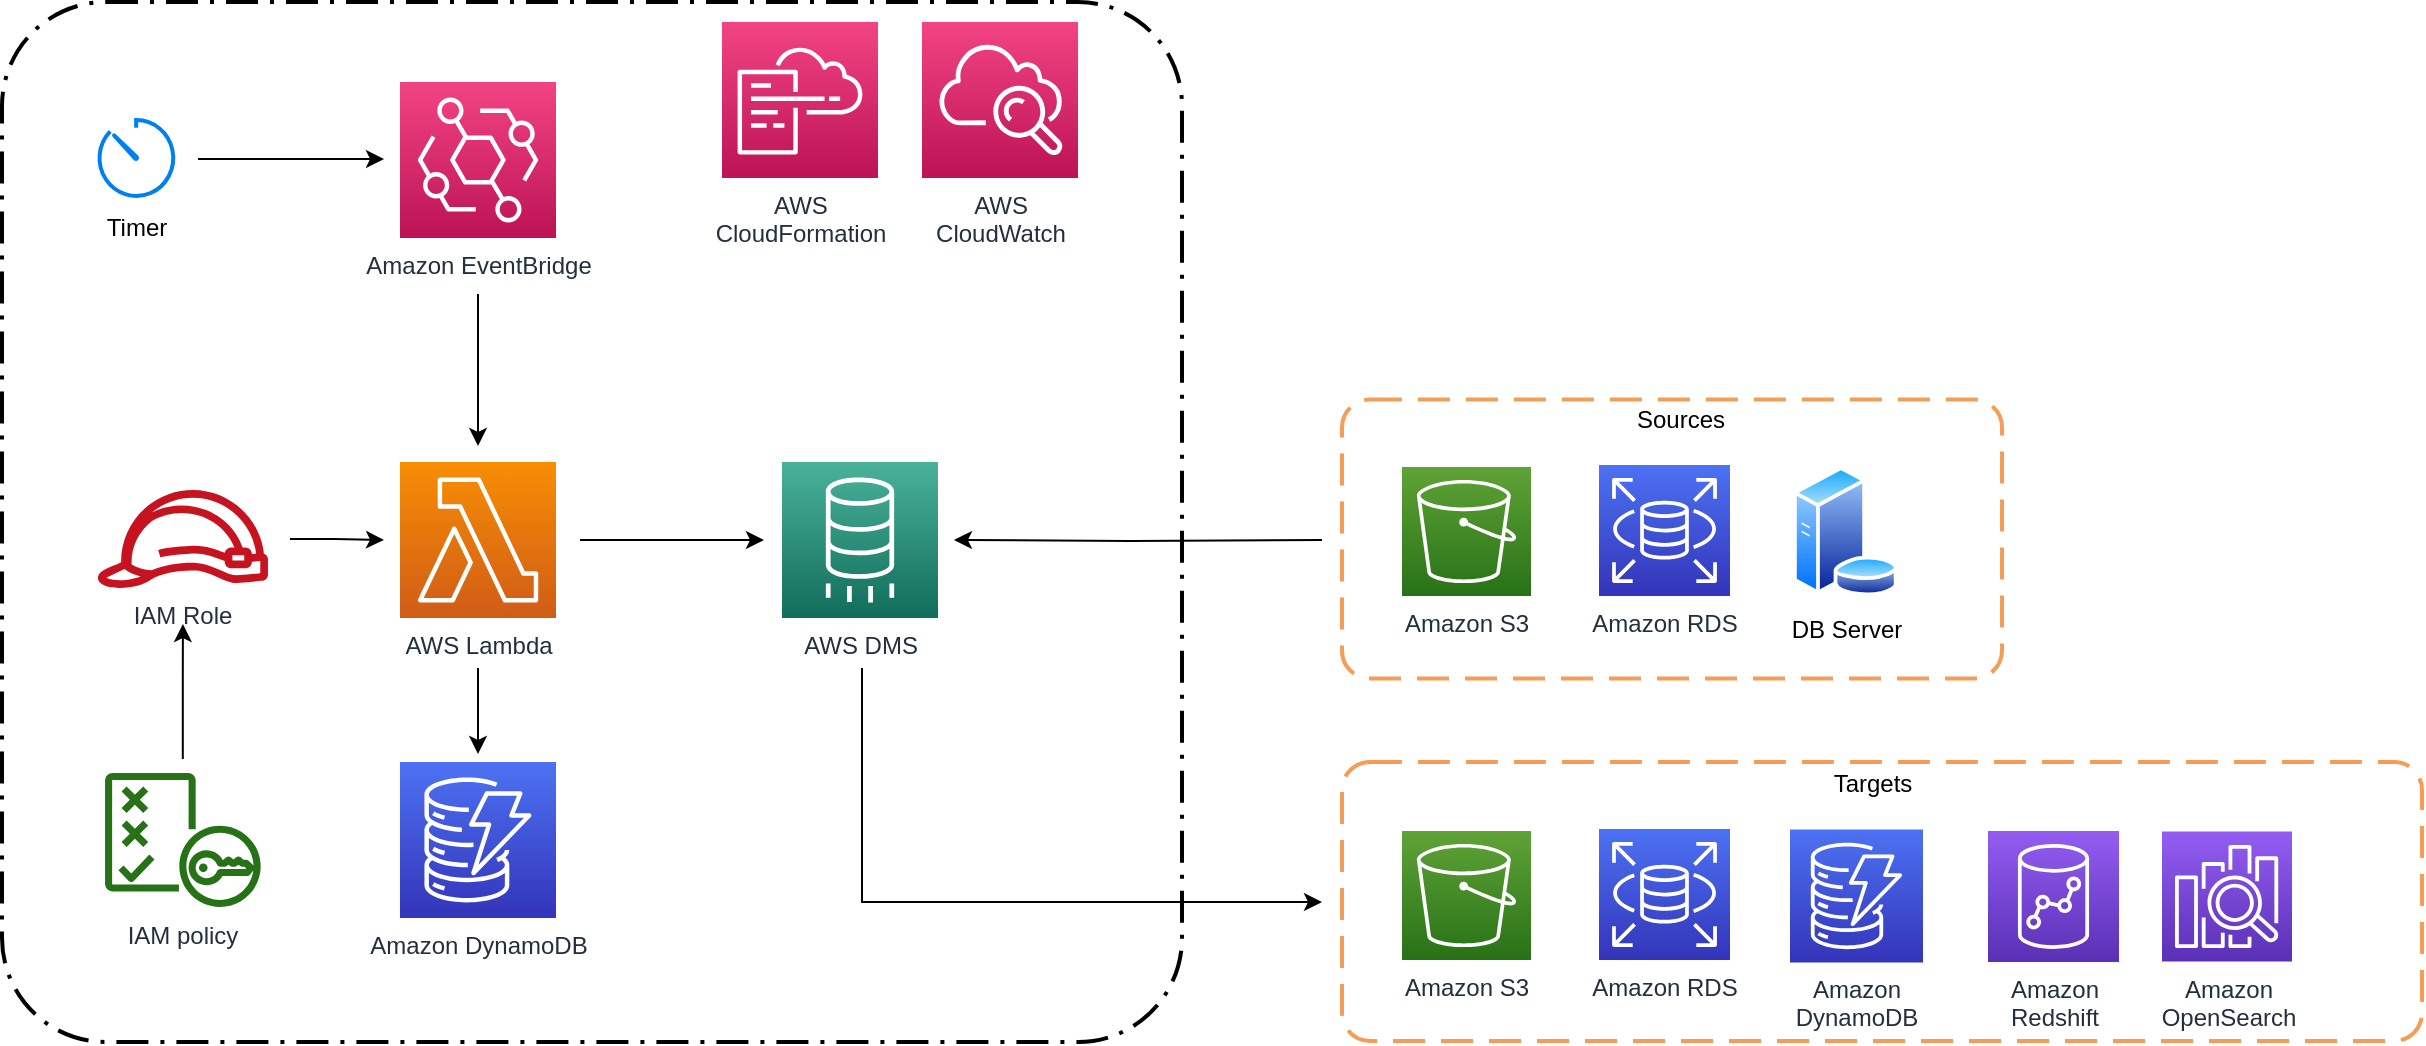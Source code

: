 <mxfile version="12.4.8" type="device"><diagram id="M_lvTl3Z1GvlbxtXzP1C" name="Page-1"><mxGraphModel dx="774" dy="964" grid="1" gridSize="10" guides="1" tooltips="1" connect="1" arrows="1" fold="1" page="1" pageScale="1" pageWidth="850" pageHeight="1100" math="0" shadow="0"><root><mxCell id="0"/><mxCell id="1" parent="0"/><mxCell id="GIsi_tDx4NwbjjqciDg_-32" value="" style="rounded=1;arcSize=10;dashed=1;strokeColor=#F59D56;fillColor=none;gradientColor=none;dashPattern=8 4;strokeWidth=2;" vertex="1" parent="1"><mxGeometry x="1800" y="480" width="540" height="139.5" as="geometry"/></mxCell><mxCell id="GIsi_tDx4NwbjjqciDg_-30" value="" style="rounded=1;arcSize=10;dashed=1;strokeColor=#F59D56;fillColor=none;gradientColor=none;dashPattern=8 4;strokeWidth=2;" vertex="1" parent="1"><mxGeometry x="1800" y="298.75" width="330" height="139.5" as="geometry"/></mxCell><mxCell id="GIsi_tDx4NwbjjqciDg_-1" value="" style="rounded=1;arcSize=10;dashed=1;fillColor=none;gradientColor=none;dashPattern=8 3 1 3;strokeWidth=2;" vertex="1" parent="1"><mxGeometry x="1130" y="100" width="590" height="520" as="geometry"/></mxCell><mxCell id="GIsi_tDx4NwbjjqciDg_-8" style="edgeStyle=orthogonalEdgeStyle;rounded=0;orthogonalLoop=1;jettySize=auto;html=1;targetPerimeterSpacing=8;sourcePerimeterSpacing=28;" edge="1" parent="1" source="GIsi_tDx4NwbjjqciDg_-2" target="GIsi_tDx4NwbjjqciDg_-6"><mxGeometry relative="1" as="geometry"/></mxCell><mxCell id="GIsi_tDx4NwbjjqciDg_-2" value="&lt;div&gt;Amazon EventBridge&lt;/div&gt;" style="outlineConnect=0;fontColor=#232F3E;gradientColor=#F34482;gradientDirection=north;fillColor=#BC1356;strokeColor=#ffffff;dashed=0;verticalLabelPosition=bottom;verticalAlign=top;align=center;html=1;fontSize=12;fontStyle=0;aspect=fixed;shape=mxgraph.aws4.resourceIcon;resIcon=mxgraph.aws4.eventbridge;" vertex="1" parent="1"><mxGeometry x="1329" y="140" width="78" height="78" as="geometry"/></mxCell><mxCell id="GIsi_tDx4NwbjjqciDg_-10" style="edgeStyle=orthogonalEdgeStyle;rounded=0;orthogonalLoop=1;jettySize=auto;html=1;sourcePerimeterSpacing=11;targetPerimeterSpacing=8;" edge="1" parent="1" source="GIsi_tDx4NwbjjqciDg_-3" target="GIsi_tDx4NwbjjqciDg_-6"><mxGeometry relative="1" as="geometry"/></mxCell><mxCell id="GIsi_tDx4NwbjjqciDg_-3" value="IAM Role" style="outlineConnect=0;fontColor=#232F3E;gradientColor=none;fillColor=#C7131F;strokeColor=none;dashed=0;verticalLabelPosition=bottom;verticalAlign=top;align=center;html=1;fontSize=12;fontStyle=0;aspect=fixed;pointerEvents=1;shape=mxgraph.aws4.role;" vertex="1" parent="1"><mxGeometry x="1177" y="344" width="86.86" height="49" as="geometry"/></mxCell><mxCell id="GIsi_tDx4NwbjjqciDg_-11" style="edgeStyle=orthogonalEdgeStyle;rounded=0;orthogonalLoop=1;jettySize=auto;html=1;sourcePerimeterSpacing=7;targetPerimeterSpacing=18;" edge="1" parent="1" source="GIsi_tDx4NwbjjqciDg_-4" target="GIsi_tDx4NwbjjqciDg_-3"><mxGeometry relative="1" as="geometry"/></mxCell><mxCell id="GIsi_tDx4NwbjjqciDg_-4" value="&lt;div&gt;IAM policy&lt;/div&gt;" style="outlineConnect=0;fontColor=#232F3E;gradientColor=none;fillColor=#277116;strokeColor=none;dashed=0;verticalLabelPosition=bottom;verticalAlign=top;align=center;html=1;fontSize=12;fontStyle=0;aspect=fixed;pointerEvents=1;shape=mxgraph.aws4.policy;" vertex="1" parent="1"><mxGeometry x="1181.43" y="485.5" width="78" height="67" as="geometry"/></mxCell><mxCell id="GIsi_tDx4NwbjjqciDg_-5" value="&lt;div&gt;AWS &lt;br&gt;&lt;/div&gt;&lt;div&gt;CloudFormation&lt;/div&gt;" style="outlineConnect=0;fontColor=#232F3E;gradientColor=#F34482;gradientDirection=north;fillColor=#BC1356;strokeColor=#ffffff;dashed=0;verticalLabelPosition=bottom;verticalAlign=top;align=center;html=1;fontSize=12;fontStyle=0;aspect=fixed;shape=mxgraph.aws4.resourceIcon;resIcon=mxgraph.aws4.cloudformation;" vertex="1" parent="1"><mxGeometry x="1490" y="110" width="78" height="78" as="geometry"/></mxCell><mxCell id="GIsi_tDx4NwbjjqciDg_-13" style="edgeStyle=orthogonalEdgeStyle;rounded=0;orthogonalLoop=1;jettySize=auto;html=1;sourcePerimeterSpacing=12;targetPerimeterSpacing=9;" edge="1" parent="1" source="GIsi_tDx4NwbjjqciDg_-6" target="GIsi_tDx4NwbjjqciDg_-12"><mxGeometry relative="1" as="geometry"/></mxCell><mxCell id="GIsi_tDx4NwbjjqciDg_-43" style="edgeStyle=orthogonalEdgeStyle;rounded=0;orthogonalLoop=1;jettySize=auto;html=1;sourcePerimeterSpacing=25;targetPerimeterSpacing=4;fontColor=#232F3E;" edge="1" parent="1" source="GIsi_tDx4NwbjjqciDg_-6" target="GIsi_tDx4NwbjjqciDg_-42"><mxGeometry relative="1" as="geometry"/></mxCell><mxCell id="GIsi_tDx4NwbjjqciDg_-6" value="AWS Lambda" style="outlineConnect=0;fontColor=#232F3E;gradientColor=#F78E04;gradientDirection=north;fillColor=#D05C17;strokeColor=#ffffff;dashed=0;verticalLabelPosition=bottom;verticalAlign=top;align=center;html=1;fontSize=12;fontStyle=0;aspect=fixed;shape=mxgraph.aws4.resourceIcon;resIcon=mxgraph.aws4.lambda;" vertex="1" parent="1"><mxGeometry x="1329" y="330" width="78" height="78" as="geometry"/></mxCell><mxCell id="GIsi_tDx4NwbjjqciDg_-7" value="&lt;div&gt;AWS &lt;br&gt;&lt;/div&gt;&lt;div&gt;CloudWatch&lt;/div&gt;" style="outlineConnect=0;fontColor=#232F3E;gradientColor=#F34482;gradientDirection=north;fillColor=#BC1356;strokeColor=#ffffff;dashed=0;verticalLabelPosition=bottom;verticalAlign=top;align=center;html=1;fontSize=12;fontStyle=0;aspect=fixed;shape=mxgraph.aws4.resourceIcon;resIcon=mxgraph.aws4.cloudwatch;" vertex="1" parent="1"><mxGeometry x="1590" y="110" width="78" height="78" as="geometry"/></mxCell><mxCell id="GIsi_tDx4NwbjjqciDg_-23" style="edgeStyle=orthogonalEdgeStyle;rounded=0;orthogonalLoop=1;jettySize=auto;html=1;sourcePerimeterSpacing=25;targetPerimeterSpacing=10;" edge="1" parent="1" source="GIsi_tDx4NwbjjqciDg_-12"><mxGeometry relative="1" as="geometry"><mxPoint x="1790" y="550" as="targetPoint"/><Array as="points"><mxPoint x="1560" y="550"/><mxPoint x="1790" y="550"/></Array></mxGeometry></mxCell><mxCell id="GIsi_tDx4NwbjjqciDg_-12" value="AWS DMS" style="outlineConnect=0;fontColor=#232F3E;gradientColor=#4AB29A;gradientDirection=north;fillColor=#116D5B;strokeColor=#ffffff;dashed=0;verticalLabelPosition=bottom;verticalAlign=top;align=center;html=1;fontSize=12;fontStyle=0;aspect=fixed;shape=mxgraph.aws4.resourceIcon;resIcon=mxgraph.aws4.database_migration_service;" vertex="1" parent="1"><mxGeometry x="1520" y="330" width="78" height="78" as="geometry"/></mxCell><mxCell id="GIsi_tDx4NwbjjqciDg_-17" style="edgeStyle=orthogonalEdgeStyle;rounded=0;orthogonalLoop=1;jettySize=auto;html=1;sourcePerimeterSpacing=9;targetPerimeterSpacing=8;" edge="1" parent="1" target="GIsi_tDx4NwbjjqciDg_-12"><mxGeometry relative="1" as="geometry"><mxPoint x="1790" y="369" as="sourcePoint"/></mxGeometry></mxCell><mxCell id="GIsi_tDx4NwbjjqciDg_-24" style="edgeStyle=orthogonalEdgeStyle;rounded=0;orthogonalLoop=1;jettySize=auto;html=1;sourcePerimeterSpacing=12;targetPerimeterSpacing=9;" edge="1" parent="1"><mxGeometry relative="1" as="geometry"><mxPoint x="1228" y="178.5" as="sourcePoint"/><mxPoint x="1321" y="178.5" as="targetPoint"/></mxGeometry></mxCell><mxCell id="GIsi_tDx4NwbjjqciDg_-25" value="&lt;div&gt;Timer&lt;/div&gt;" style="html=1;verticalLabelPosition=bottom;align=center;labelBackgroundColor=#ffffff;verticalAlign=top;strokeWidth=2;strokeColor=#0080F0;shadow=0;dashed=0;shape=mxgraph.ios7.icons.gauge;" vertex="1" parent="1"><mxGeometry x="1177" y="159" width="40" height="40" as="geometry"/></mxCell><mxCell id="GIsi_tDx4NwbjjqciDg_-31" value="&lt;div&gt;Sources&lt;/div&gt;" style="text;html=1;align=center;verticalAlign=middle;resizable=0;points=[];autosize=1;" vertex="1" parent="1"><mxGeometry x="1939" y="298.75" width="60" height="20" as="geometry"/></mxCell><mxCell id="GIsi_tDx4NwbjjqciDg_-33" value="Targets" style="text;html=1;align=center;verticalAlign=middle;resizable=0;points=[];autosize=1;" vertex="1" parent="1"><mxGeometry x="2040" y="480.5" width="50" height="20" as="geometry"/></mxCell><mxCell id="GIsi_tDx4NwbjjqciDg_-34" value="&lt;div&gt;DB Server&lt;/div&gt;" style="aspect=fixed;perimeter=ellipsePerimeter;html=1;align=center;shadow=0;dashed=0;spacingTop=3;image;image=img/lib/active_directory/database_server.svg;" vertex="1" parent="1"><mxGeometry x="2025" y="332" width="53.3" height="65" as="geometry"/></mxCell><mxCell id="GIsi_tDx4NwbjjqciDg_-35" value="&lt;div&gt;Amazon&lt;/div&gt;&lt;div&gt;DynamoDB&lt;br&gt;&lt;/div&gt;" style="outlineConnect=0;fontColor=#232F3E;gradientColor=#4D72F3;gradientDirection=north;fillColor=#3334B9;strokeColor=#ffffff;dashed=0;verticalLabelPosition=bottom;verticalAlign=top;align=center;html=1;fontSize=12;fontStyle=0;aspect=fixed;shape=mxgraph.aws4.resourceIcon;resIcon=mxgraph.aws4.dynamodb;" vertex="1" parent="1"><mxGeometry x="2024" y="513.75" width="66.5" height="66.5" as="geometry"/></mxCell><mxCell id="GIsi_tDx4NwbjjqciDg_-36" value="Amazon S3" style="outlineConnect=0;fontColor=#232F3E;gradientColor=#60A337;gradientDirection=north;fillColor=#277116;strokeColor=#ffffff;dashed=0;verticalLabelPosition=bottom;verticalAlign=top;align=center;html=1;fontSize=12;fontStyle=0;aspect=fixed;shape=mxgraph.aws4.resourceIcon;resIcon=mxgraph.aws4.s3;" vertex="1" parent="1"><mxGeometry x="1830" y="514.5" width="64.5" height="64.5" as="geometry"/></mxCell><mxCell id="GIsi_tDx4NwbjjqciDg_-37" value="&lt;div&gt;Amazon RDS&lt;br&gt;&lt;/div&gt;" style="outlineConnect=0;fontColor=#232F3E;gradientColor=#4D72F3;gradientDirection=north;fillColor=#3334B9;strokeColor=#ffffff;dashed=0;verticalLabelPosition=bottom;verticalAlign=top;align=center;html=1;fontSize=12;fontStyle=0;aspect=fixed;shape=mxgraph.aws4.resourceIcon;resIcon=mxgraph.aws4.rds;" vertex="1" parent="1"><mxGeometry x="1928.5" y="513.5" width="65.5" height="65.5" as="geometry"/></mxCell><mxCell id="GIsi_tDx4NwbjjqciDg_-38" value="Amazon S3" style="outlineConnect=0;fontColor=#232F3E;gradientColor=#60A337;gradientDirection=north;fillColor=#277116;strokeColor=#ffffff;dashed=0;verticalLabelPosition=bottom;verticalAlign=top;align=center;html=1;fontSize=12;fontStyle=0;aspect=fixed;shape=mxgraph.aws4.resourceIcon;resIcon=mxgraph.aws4.s3;" vertex="1" parent="1"><mxGeometry x="1830" y="332.5" width="64.5" height="64.5" as="geometry"/></mxCell><mxCell id="GIsi_tDx4NwbjjqciDg_-39" value="&lt;div&gt;Amazon RDS&lt;br&gt;&lt;/div&gt;" style="outlineConnect=0;fontColor=#232F3E;gradientColor=#4D72F3;gradientDirection=north;fillColor=#3334B9;strokeColor=#ffffff;dashed=0;verticalLabelPosition=bottom;verticalAlign=top;align=center;html=1;fontSize=12;fontStyle=0;aspect=fixed;shape=mxgraph.aws4.resourceIcon;resIcon=mxgraph.aws4.rds;" vertex="1" parent="1"><mxGeometry x="1928.5" y="331.5" width="65.5" height="65.5" as="geometry"/></mxCell><mxCell id="GIsi_tDx4NwbjjqciDg_-40" value="&lt;div&gt;Amazon&lt;/div&gt;&lt;div&gt;Redshift&lt;br&gt;&lt;/div&gt;" style="outlineConnect=0;fontColor=#232F3E;gradientColor=#945DF2;gradientDirection=north;fillColor=#5A30B5;strokeColor=#ffffff;dashed=0;verticalLabelPosition=bottom;verticalAlign=top;align=center;html=1;fontSize=12;fontStyle=0;aspect=fixed;shape=mxgraph.aws4.resourceIcon;resIcon=mxgraph.aws4.redshift;" vertex="1" parent="1"><mxGeometry x="2123" y="514.5" width="65.5" height="65.5" as="geometry"/></mxCell><mxCell id="GIsi_tDx4NwbjjqciDg_-41" value="&lt;div&gt;Amazon&lt;/div&gt;&lt;div&gt;OpenSearch&lt;br&gt;&lt;/div&gt;" style="outlineConnect=0;fontColor=#232F3E;gradientColor=#945DF2;gradientDirection=north;fillColor=#5A30B5;strokeColor=#ffffff;dashed=0;verticalLabelPosition=bottom;verticalAlign=top;align=center;html=1;fontSize=12;fontStyle=0;aspect=fixed;shape=mxgraph.aws4.resourceIcon;resIcon=mxgraph.aws4.elasticsearch_service;" vertex="1" parent="1"><mxGeometry x="2210" y="514.75" width="65" height="65" as="geometry"/></mxCell><mxCell id="GIsi_tDx4NwbjjqciDg_-42" value="Amazon DynamoDB" style="outlineConnect=0;fontColor=#232F3E;gradientColor=#4D72F3;gradientDirection=north;fillColor=#3334B9;strokeColor=#ffffff;dashed=0;verticalLabelPosition=bottom;verticalAlign=top;align=center;html=1;fontSize=12;fontStyle=0;aspect=fixed;shape=mxgraph.aws4.resourceIcon;resIcon=mxgraph.aws4.dynamodb;" vertex="1" parent="1"><mxGeometry x="1329" y="480" width="78" height="78" as="geometry"/></mxCell></root></mxGraphModel></diagram></mxfile>